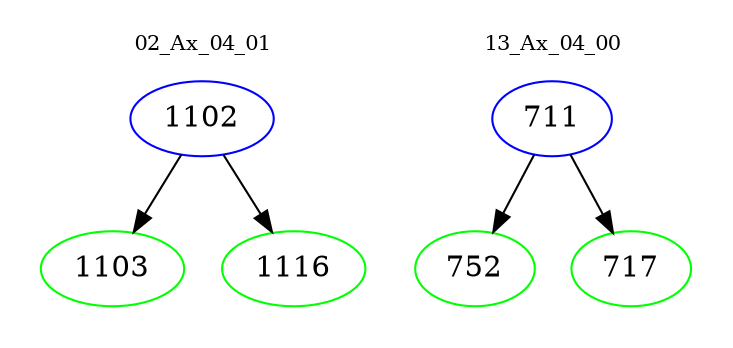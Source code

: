 digraph{
subgraph cluster_0 {
color = white
label = "02_Ax_04_01";
fontsize=10;
T0_1102 [label="1102", color="blue"]
T0_1102 -> T0_1103 [color="black"]
T0_1103 [label="1103", color="green"]
T0_1102 -> T0_1116 [color="black"]
T0_1116 [label="1116", color="green"]
}
subgraph cluster_1 {
color = white
label = "13_Ax_04_00";
fontsize=10;
T1_711 [label="711", color="blue"]
T1_711 -> T1_752 [color="black"]
T1_752 [label="752", color="green"]
T1_711 -> T1_717 [color="black"]
T1_717 [label="717", color="green"]
}
}
